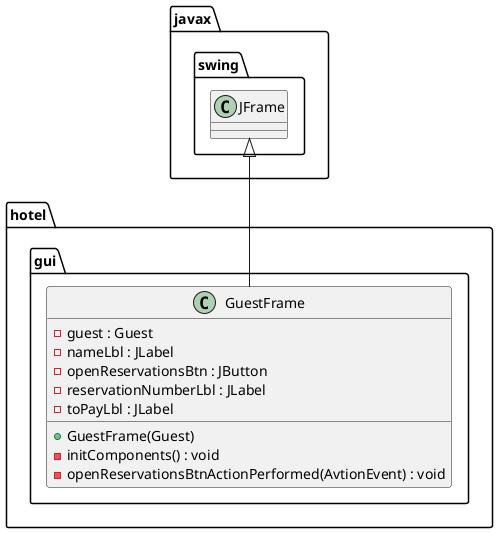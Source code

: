 @startuml

class hotel.gui.GuestFrame {
    - guest : Guest
    - nameLbl : JLabel
    - openReservationsBtn : JButton
    - reservationNumberLbl : JLabel
    - toPayLbl : JLabel
    + GuestFrame(Guest)
    - initComponents() : void
    - openReservationsBtnActionPerformed(AvtionEvent) : void
}

javax.swing.JFrame <|-- hotel.gui.GuestFrame

@enduml